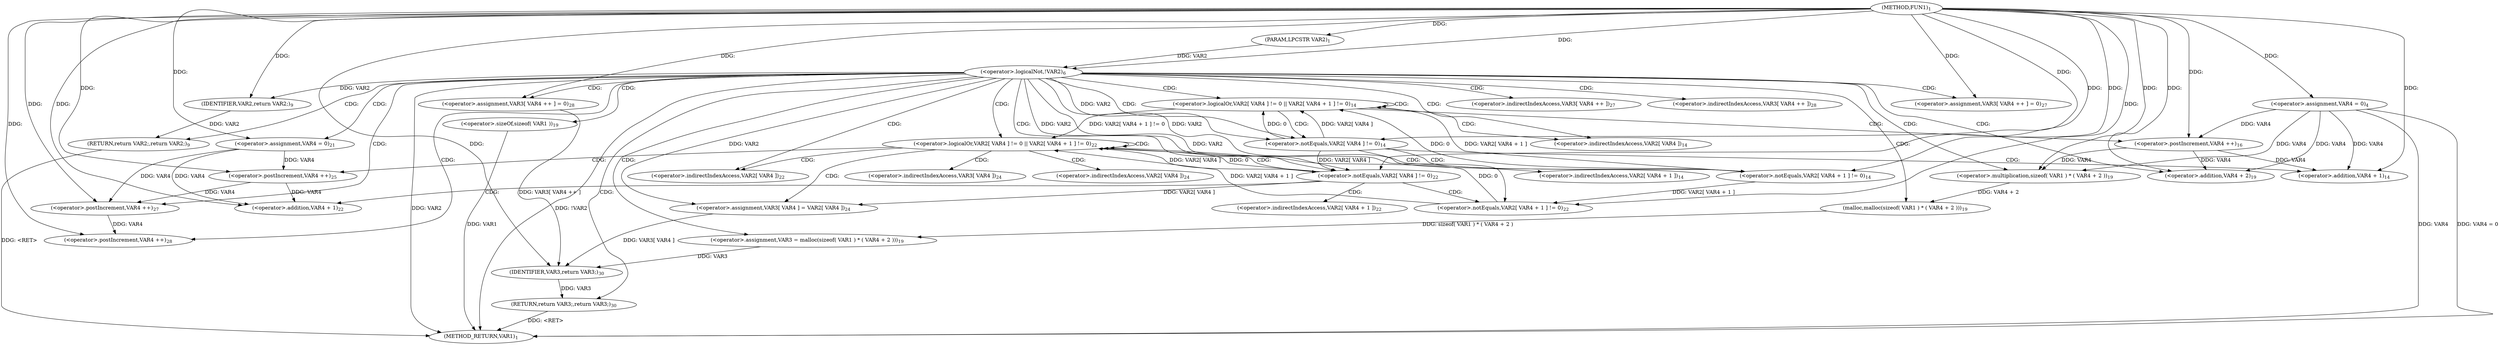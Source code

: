 digraph "FUN1" {  
"8" [label = <(METHOD,FUN1)<SUB>1</SUB>> ]
"89" [label = <(METHOD_RETURN,VAR1)<SUB>1</SUB>> ]
"9" [label = <(PARAM,LPCSTR VAR2)<SUB>1</SUB>> ]
"13" [label = <(&lt;operator&gt;.assignment,VAR4 = 0)<SUB>4</SUB>> ]
"39" [label = <(&lt;operator&gt;.assignment,VAR3 = malloc(sizeof( VAR1 ) * ( VAR4 + 2 )))<SUB>19</SUB>> ]
"48" [label = <(&lt;operator&gt;.assignment,VAR4 = 0)<SUB>21</SUB>> ]
"75" [label = <(&lt;operator&gt;.assignment,VAR3[ VAR4 ++ ] = 0)<SUB>27</SUB>> ]
"81" [label = <(&lt;operator&gt;.assignment,VAR3[ VAR4 ++ ] = 0)<SUB>28</SUB>> ]
"87" [label = <(RETURN,return VAR3;,return VAR3;)<SUB>30</SUB>> ]
"17" [label = <(&lt;operator&gt;.logicalNot,!VAR2)<SUB>6</SUB>> ]
"23" [label = <(&lt;operator&gt;.logicalOr,VAR2[ VAR4 ] != 0 || VAR2[ VAR4 + 1 ] != 0)<SUB>14</SUB>> ]
"52" [label = <(&lt;operator&gt;.logicalOr,VAR2[ VAR4 ] != 0 || VAR2[ VAR4 + 1 ] != 0)<SUB>22</SUB>> ]
"88" [label = <(IDENTIFIER,VAR3,return VAR3;)<SUB>30</SUB>> ]
"20" [label = <(RETURN,return VAR2;,return VAR2;)<SUB>9</SUB>> ]
"37" [label = <(&lt;operator&gt;.postIncrement,VAR4 ++)<SUB>16</SUB>> ]
"41" [label = <(malloc,malloc(sizeof( VAR1 ) * ( VAR4 + 2 )))<SUB>19</SUB>> ]
"66" [label = <(&lt;operator&gt;.assignment,VAR3[ VAR4 ] = VAR2[ VAR4 ])<SUB>24</SUB>> ]
"73" [label = <(&lt;operator&gt;.postIncrement,VAR4 ++)<SUB>25</SUB>> ]
"21" [label = <(IDENTIFIER,VAR2,return VAR2;)<SUB>9</SUB>> ]
"24" [label = <(&lt;operator&gt;.notEquals,VAR2[ VAR4 ] != 0)<SUB>14</SUB>> ]
"29" [label = <(&lt;operator&gt;.notEquals,VAR2[ VAR4 + 1 ] != 0)<SUB>14</SUB>> ]
"42" [label = <(&lt;operator&gt;.multiplication,sizeof( VAR1 ) * ( VAR4 + 2 ))<SUB>19</SUB>> ]
"53" [label = <(&lt;operator&gt;.notEquals,VAR2[ VAR4 ] != 0)<SUB>22</SUB>> ]
"58" [label = <(&lt;operator&gt;.notEquals,VAR2[ VAR4 + 1 ] != 0)<SUB>22</SUB>> ]
"78" [label = <(&lt;operator&gt;.postIncrement,VAR4 ++)<SUB>27</SUB>> ]
"84" [label = <(&lt;operator&gt;.postIncrement,VAR4 ++)<SUB>28</SUB>> ]
"43" [label = <(&lt;operator&gt;.sizeOf,sizeof( VAR1 ))<SUB>19</SUB>> ]
"45" [label = <(&lt;operator&gt;.addition,VAR4 + 2)<SUB>19</SUB>> ]
"32" [label = <(&lt;operator&gt;.addition,VAR4 + 1)<SUB>14</SUB>> ]
"61" [label = <(&lt;operator&gt;.addition,VAR4 + 1)<SUB>22</SUB>> ]
"76" [label = <(&lt;operator&gt;.indirectIndexAccess,VAR3[ VAR4 ++ ])<SUB>27</SUB>> ]
"82" [label = <(&lt;operator&gt;.indirectIndexAccess,VAR3[ VAR4 ++ ])<SUB>28</SUB>> ]
"25" [label = <(&lt;operator&gt;.indirectIndexAccess,VAR2[ VAR4 ])<SUB>14</SUB>> ]
"30" [label = <(&lt;operator&gt;.indirectIndexAccess,VAR2[ VAR4 + 1 ])<SUB>14</SUB>> ]
"54" [label = <(&lt;operator&gt;.indirectIndexAccess,VAR2[ VAR4 ])<SUB>22</SUB>> ]
"59" [label = <(&lt;operator&gt;.indirectIndexAccess,VAR2[ VAR4 + 1 ])<SUB>22</SUB>> ]
"67" [label = <(&lt;operator&gt;.indirectIndexAccess,VAR3[ VAR4 ])<SUB>24</SUB>> ]
"70" [label = <(&lt;operator&gt;.indirectIndexAccess,VAR2[ VAR4 ])<SUB>24</SUB>> ]
  "87" -> "89"  [ label = "DDG: &lt;RET&gt;"] 
  "20" -> "89"  [ label = "DDG: &lt;RET&gt;"] 
  "13" -> "89"  [ label = "DDG: VAR4"] 
  "13" -> "89"  [ label = "DDG: VAR4 = 0"] 
  "17" -> "89"  [ label = "DDG: VAR2"] 
  "17" -> "89"  [ label = "DDG: !VAR2"] 
  "43" -> "89"  [ label = "DDG: VAR1"] 
  "8" -> "9"  [ label = "DDG: "] 
  "8" -> "13"  [ label = "DDG: "] 
  "41" -> "39"  [ label = "DDG: sizeof( VAR1 ) * ( VAR4 + 2 )"] 
  "8" -> "48"  [ label = "DDG: "] 
  "8" -> "75"  [ label = "DDG: "] 
  "8" -> "81"  [ label = "DDG: "] 
  "88" -> "87"  [ label = "DDG: VAR3"] 
  "39" -> "88"  [ label = "DDG: VAR3"] 
  "66" -> "88"  [ label = "DDG: VAR3[ VAR4 ]"] 
  "81" -> "88"  [ label = "DDG: VAR3[ VAR4 ++ ]"] 
  "8" -> "88"  [ label = "DDG: "] 
  "9" -> "17"  [ label = "DDG: VAR2"] 
  "8" -> "17"  [ label = "DDG: "] 
  "21" -> "20"  [ label = "DDG: VAR2"] 
  "24" -> "23"  [ label = "DDG: VAR2[ VAR4 ]"] 
  "24" -> "23"  [ label = "DDG: 0"] 
  "29" -> "23"  [ label = "DDG: VAR2[ VAR4 + 1 ]"] 
  "29" -> "23"  [ label = "DDG: 0"] 
  "42" -> "41"  [ label = "DDG: VAR4 + 2"] 
  "53" -> "52"  [ label = "DDG: VAR2[ VAR4 ]"] 
  "53" -> "52"  [ label = "DDG: 0"] 
  "58" -> "52"  [ label = "DDG: VAR2[ VAR4 + 1 ]"] 
  "58" -> "52"  [ label = "DDG: 0"] 
  "23" -> "52"  [ label = "DDG: VAR2[ VAR4 + 1 ] != 0"] 
  "17" -> "66"  [ label = "DDG: VAR2"] 
  "53" -> "66"  [ label = "DDG: VAR2[ VAR4 ]"] 
  "17" -> "21"  [ label = "DDG: VAR2"] 
  "8" -> "21"  [ label = "DDG: "] 
  "17" -> "24"  [ label = "DDG: VAR2"] 
  "8" -> "24"  [ label = "DDG: "] 
  "17" -> "29"  [ label = "DDG: VAR2"] 
  "8" -> "29"  [ label = "DDG: "] 
  "13" -> "37"  [ label = "DDG: VAR4"] 
  "8" -> "37"  [ label = "DDG: "] 
  "13" -> "42"  [ label = "DDG: VAR4"] 
  "37" -> "42"  [ label = "DDG: VAR4"] 
  "8" -> "42"  [ label = "DDG: "] 
  "17" -> "53"  [ label = "DDG: VAR2"] 
  "24" -> "53"  [ label = "DDG: VAR2[ VAR4 ]"] 
  "8" -> "53"  [ label = "DDG: "] 
  "17" -> "58"  [ label = "DDG: VAR2"] 
  "29" -> "58"  [ label = "DDG: VAR2[ VAR4 + 1 ]"] 
  "8" -> "58"  [ label = "DDG: "] 
  "48" -> "73"  [ label = "DDG: VAR4"] 
  "8" -> "73"  [ label = "DDG: "] 
  "48" -> "78"  [ label = "DDG: VAR4"] 
  "73" -> "78"  [ label = "DDG: VAR4"] 
  "8" -> "78"  [ label = "DDG: "] 
  "78" -> "84"  [ label = "DDG: VAR4"] 
  "8" -> "84"  [ label = "DDG: "] 
  "13" -> "45"  [ label = "DDG: VAR4"] 
  "37" -> "45"  [ label = "DDG: VAR4"] 
  "8" -> "45"  [ label = "DDG: "] 
  "13" -> "32"  [ label = "DDG: VAR4"] 
  "37" -> "32"  [ label = "DDG: VAR4"] 
  "8" -> "32"  [ label = "DDG: "] 
  "48" -> "61"  [ label = "DDG: VAR4"] 
  "73" -> "61"  [ label = "DDG: VAR4"] 
  "8" -> "61"  [ label = "DDG: "] 
  "17" -> "48"  [ label = "CDG: "] 
  "17" -> "42"  [ label = "CDG: "] 
  "17" -> "75"  [ label = "CDG: "] 
  "17" -> "52"  [ label = "CDG: "] 
  "17" -> "81"  [ label = "CDG: "] 
  "17" -> "84"  [ label = "CDG: "] 
  "17" -> "20"  [ label = "CDG: "] 
  "17" -> "25"  [ label = "CDG: "] 
  "17" -> "45"  [ label = "CDG: "] 
  "17" -> "76"  [ label = "CDG: "] 
  "17" -> "87"  [ label = "CDG: "] 
  "17" -> "82"  [ label = "CDG: "] 
  "17" -> "54"  [ label = "CDG: "] 
  "17" -> "43"  [ label = "CDG: "] 
  "17" -> "24"  [ label = "CDG: "] 
  "17" -> "23"  [ label = "CDG: "] 
  "17" -> "53"  [ label = "CDG: "] 
  "17" -> "41"  [ label = "CDG: "] 
  "17" -> "78"  [ label = "CDG: "] 
  "17" -> "39"  [ label = "CDG: "] 
  "23" -> "37"  [ label = "CDG: "] 
  "23" -> "25"  [ label = "CDG: "] 
  "23" -> "24"  [ label = "CDG: "] 
  "23" -> "23"  [ label = "CDG: "] 
  "52" -> "73"  [ label = "CDG: "] 
  "52" -> "66"  [ label = "CDG: "] 
  "52" -> "52"  [ label = "CDG: "] 
  "52" -> "67"  [ label = "CDG: "] 
  "52" -> "54"  [ label = "CDG: "] 
  "52" -> "53"  [ label = "CDG: "] 
  "52" -> "70"  [ label = "CDG: "] 
  "24" -> "30"  [ label = "CDG: "] 
  "24" -> "32"  [ label = "CDG: "] 
  "24" -> "29"  [ label = "CDG: "] 
  "53" -> "59"  [ label = "CDG: "] 
  "53" -> "58"  [ label = "CDG: "] 
  "53" -> "61"  [ label = "CDG: "] 
}
